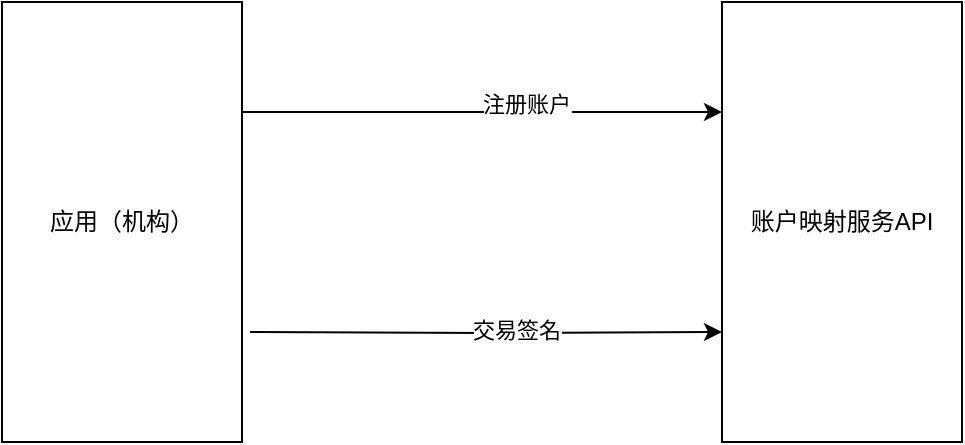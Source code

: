 <mxfile version="14.7.0" type="github">
  <diagram id="tTTIAzaL_ms0EDJ1PeCo" name="Page-1">
    <mxGraphModel dx="1422" dy="762" grid="1" gridSize="10" guides="1" tooltips="1" connect="1" arrows="1" fold="1" page="1" pageScale="1" pageWidth="827" pageHeight="1169" math="0" shadow="0">
      <root>
        <mxCell id="0" />
        <mxCell id="1" parent="0" />
        <mxCell id="55X-YXC8lKBZQD7_UkWY-1" value="账户映射服务API" style="rounded=0;whiteSpace=wrap;html=1;" vertex="1" parent="1">
          <mxGeometry x="490" y="100" width="120" height="220" as="geometry" />
        </mxCell>
        <mxCell id="55X-YXC8lKBZQD7_UkWY-4" value="" style="edgeStyle=orthogonalEdgeStyle;rounded=0;orthogonalLoop=1;jettySize=auto;html=1;exitX=1;exitY=0.25;exitDx=0;exitDy=0;entryX=0;entryY=0.25;entryDx=0;entryDy=0;" edge="1" parent="1" source="55X-YXC8lKBZQD7_UkWY-2" target="55X-YXC8lKBZQD7_UkWY-1">
          <mxGeometry relative="1" as="geometry">
            <mxPoint x="480" y="155" as="targetPoint" />
          </mxGeometry>
        </mxCell>
        <mxCell id="55X-YXC8lKBZQD7_UkWY-5" value="注册账户" style="edgeLabel;html=1;align=center;verticalAlign=middle;resizable=0;points=[];" vertex="1" connectable="0" parent="55X-YXC8lKBZQD7_UkWY-4">
          <mxGeometry x="0.183" y="4" relative="1" as="geometry">
            <mxPoint as="offset" />
          </mxGeometry>
        </mxCell>
        <mxCell id="55X-YXC8lKBZQD7_UkWY-7" value="" style="edgeStyle=orthogonalEdgeStyle;rounded=0;orthogonalLoop=1;jettySize=auto;html=1;entryX=0;entryY=0.75;entryDx=0;entryDy=0;" edge="1" parent="1" target="55X-YXC8lKBZQD7_UkWY-1">
          <mxGeometry relative="1" as="geometry">
            <mxPoint x="254" y="265" as="sourcePoint" />
            <mxPoint x="350" y="210" as="targetPoint" />
          </mxGeometry>
        </mxCell>
        <mxCell id="55X-YXC8lKBZQD7_UkWY-8" value="交易签名" style="edgeLabel;html=1;align=center;verticalAlign=middle;resizable=0;points=[];" vertex="1" connectable="0" parent="55X-YXC8lKBZQD7_UkWY-7">
          <mxGeometry x="0.127" y="1" relative="1" as="geometry">
            <mxPoint as="offset" />
          </mxGeometry>
        </mxCell>
        <mxCell id="55X-YXC8lKBZQD7_UkWY-2" value="应用（机构）" style="rounded=0;whiteSpace=wrap;html=1;" vertex="1" parent="1">
          <mxGeometry x="130" y="100" width="120" height="220" as="geometry" />
        </mxCell>
      </root>
    </mxGraphModel>
  </diagram>
</mxfile>
